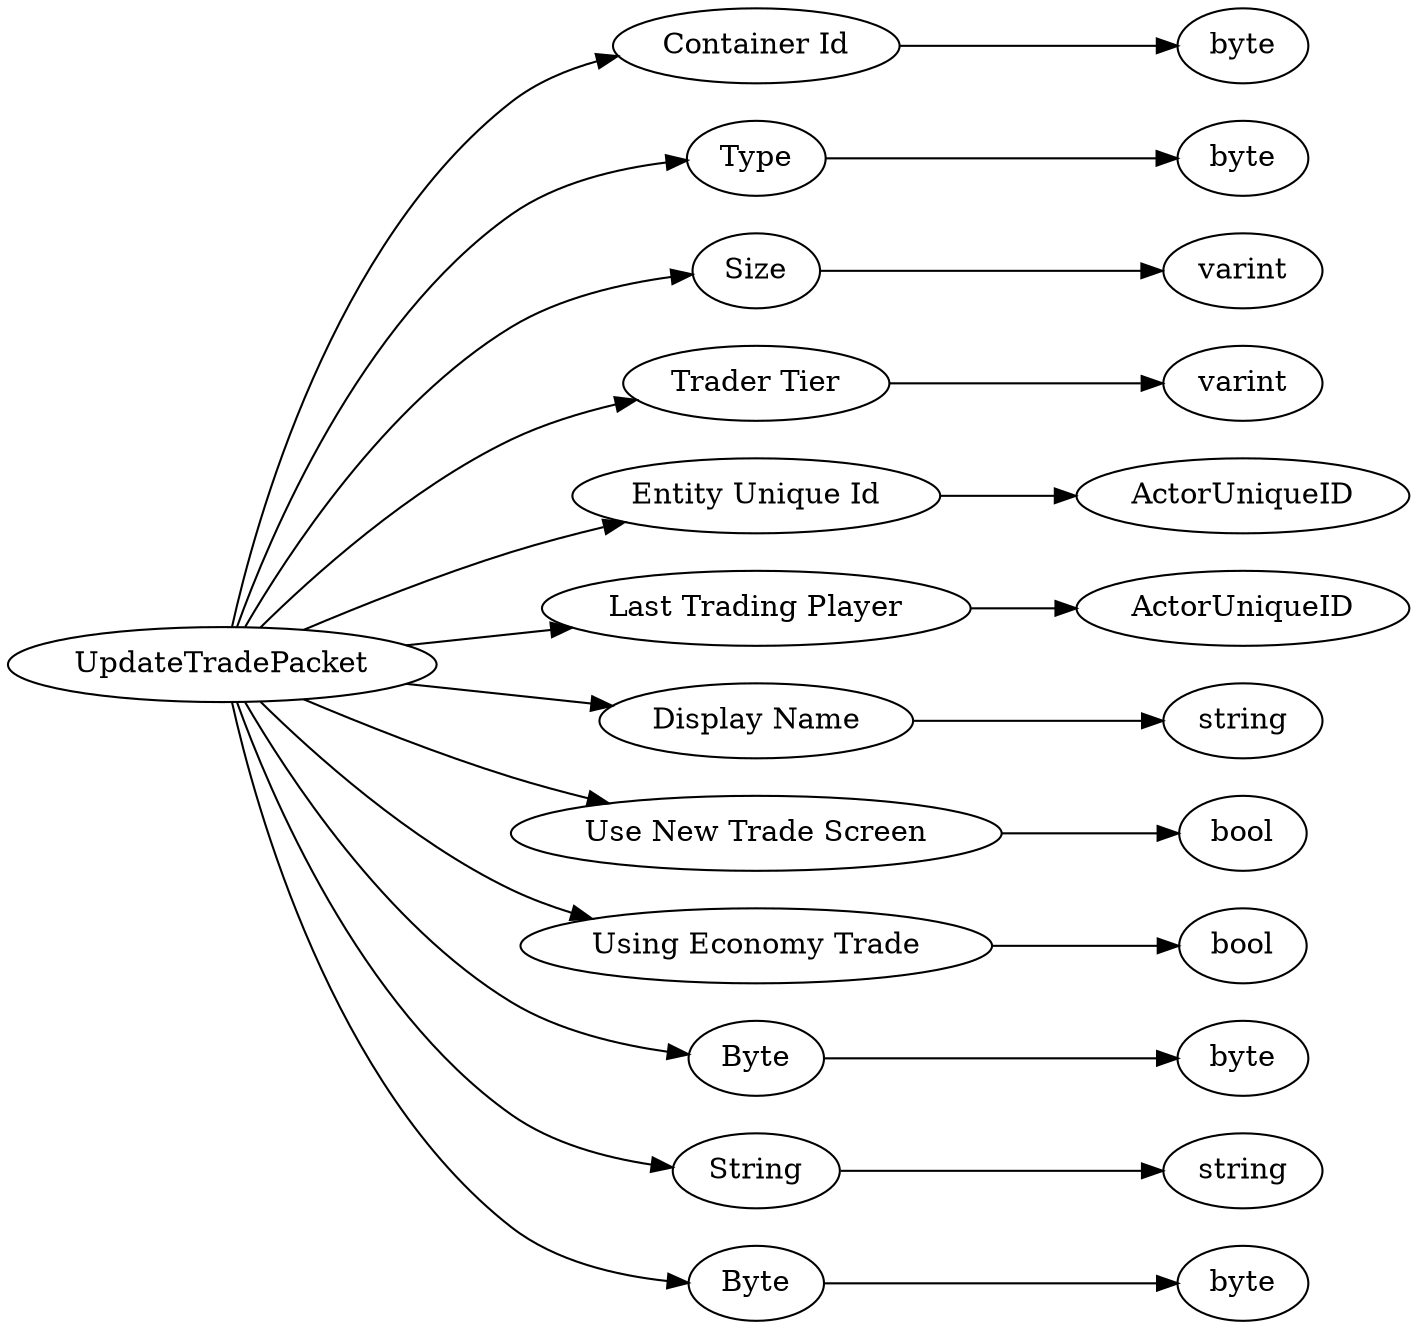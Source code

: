 digraph "UpdateTradePacket" {
rankdir = LR
0
0 -> 1
1 -> 2
0 -> 3
3 -> 4
0 -> 5
5 -> 6
0 -> 7
7 -> 8
0 -> 9
9 -> 10
0 -> 11
11 -> 12
0 -> 13
13 -> 14
0 -> 15
15 -> 16
0 -> 17
17 -> 18
0 -> 19
19 -> 20
0 -> 21
21 -> 22
0 -> 23
23 -> 24

0 [label="UpdateTradePacket",comment="name: \"UpdateTradePacket\", typeName: \"\", id: 0, branchId: 80, recurseId: -1, attributes: 0, notes: \"\""];
1 [label="Container Id",comment="name: \"Container Id\", typeName: \"\", id: 1, branchId: 0, recurseId: -1, attributes: 0, notes: \"\""];
2 [label="byte",comment="name: \"byte\", typeName: \"\", id: 2, branchId: 0, recurseId: -1, attributes: 512, notes: \"\""];
3 [label="Type",comment="name: \"Type\", typeName: \"\", id: 3, branchId: 0, recurseId: -1, attributes: 0, notes: \"\""];
4 [label="byte",comment="name: \"byte\", typeName: \"\", id: 4, branchId: 0, recurseId: -1, attributes: 512, notes: \"\""];
5 [label="Size",comment="name: \"Size\", typeName: \"\", id: 5, branchId: 0, recurseId: -1, attributes: 0, notes: \"\""];
6 [label="varint",comment="name: \"varint\", typeName: \"\", id: 6, branchId: 0, recurseId: -1, attributes: 512, notes: \"\""];
7 [label="Trader Tier",comment="name: \"Trader Tier\", typeName: \"\", id: 7, branchId: 0, recurseId: -1, attributes: 0, notes: \"\""];
8 [label="varint",comment="name: \"varint\", typeName: \"\", id: 8, branchId: 0, recurseId: -1, attributes: 512, notes: \"\""];
9 [label="Entity Unique Id",comment="name: \"Entity Unique Id\", typeName: \"ActorUniqueID\", id: 9, branchId: 0, recurseId: -1, attributes: 256, notes: \"\""];
10 [label="ActorUniqueID",comment="name: \"ActorUniqueID\", typeName: \"\", id: 10, branchId: 0, recurseId: -1, attributes: 512, notes: \"\""];
11 [label="Last Trading Player",comment="name: \"Last Trading Player\", typeName: \"ActorUniqueID\", id: 11, branchId: 0, recurseId: -1, attributes: 256, notes: \"\""];
12 [label="ActorUniqueID",comment="name: \"ActorUniqueID\", typeName: \"\", id: 12, branchId: 0, recurseId: -1, attributes: 512, notes: \"\""];
13 [label="Display Name",comment="name: \"Display Name\", typeName: \"\", id: 13, branchId: 0, recurseId: -1, attributes: 0, notes: \"\""];
14 [label="string",comment="name: \"string\", typeName: \"\", id: 14, branchId: 0, recurseId: -1, attributes: 512, notes: \"\""];
15 [label="Use New Trade Screen",comment="name: \"Use New Trade Screen\", typeName: \"\", id: 15, branchId: 0, recurseId: -1, attributes: 0, notes: \"\""];
16 [label="bool",comment="name: \"bool\", typeName: \"\", id: 16, branchId: 0, recurseId: -1, attributes: 512, notes: \"\""];
17 [label="Using Economy Trade",comment="name: \"Using Economy Trade\", typeName: \"\", id: 17, branchId: 0, recurseId: -1, attributes: 0, notes: \"When set to false, it means the packet comes from the old Trade Component.\""];
18 [label="bool",comment="name: \"bool\", typeName: \"\", id: 18, branchId: 0, recurseId: -1, attributes: 512, notes: \"\""];
19 [label="Byte",comment="name: \"Byte\", typeName: \"\", id: 19, branchId: 0, recurseId: -1, attributes: 0, notes: \"\""];
20 [label="byte",comment="name: \"byte\", typeName: \"\", id: 20, branchId: 0, recurseId: -1, attributes: 512, notes: \"\""];
21 [label="String",comment="name: \"String\", typeName: \"\", id: 21, branchId: 0, recurseId: -1, attributes: 0, notes: \"\""];
22 [label="string",comment="name: \"string\", typeName: \"\", id: 22, branchId: 0, recurseId: -1, attributes: 512, notes: \"\""];
23 [label="Byte",comment="name: \"Byte\", typeName: \"\", id: 23, branchId: 0, recurseId: -1, attributes: 0, notes: \"\""];
24 [label="byte",comment="name: \"byte\", typeName: \"\", id: 24, branchId: 0, recurseId: -1, attributes: 512, notes: \"\""];
{ rank = max;2;4;6;8;10;12;14;16;18;20;22;24}

}
